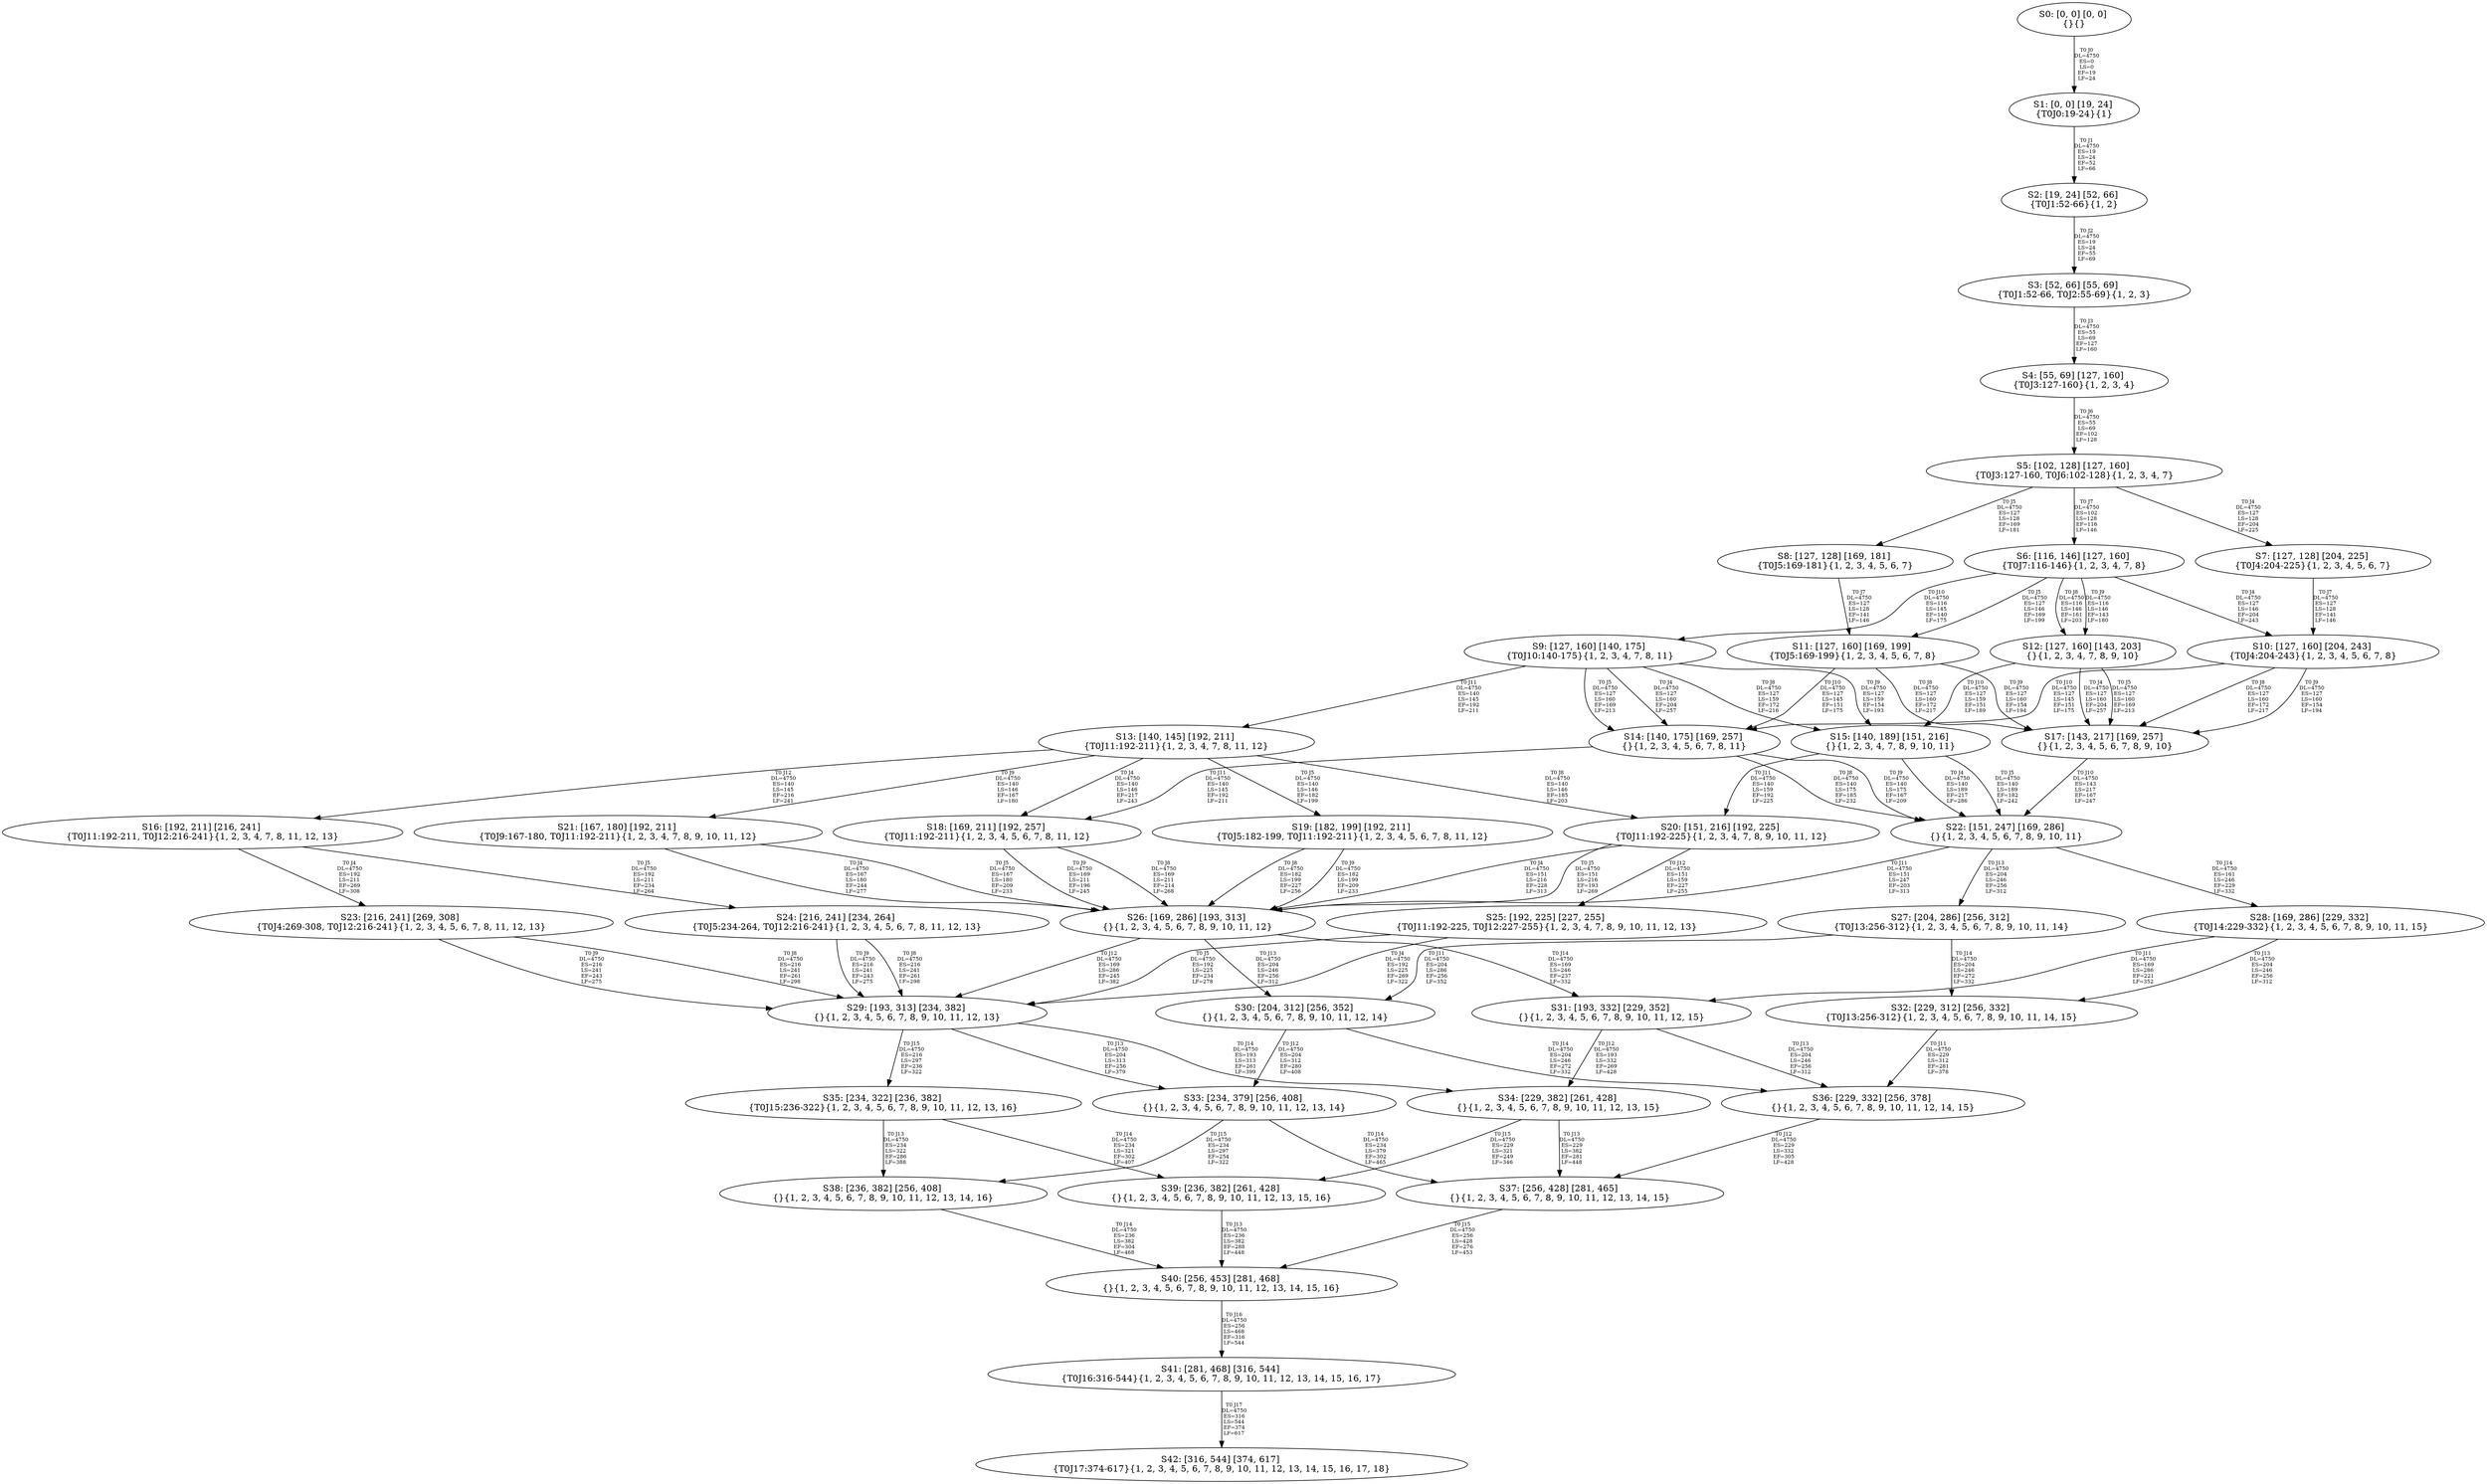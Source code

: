 digraph {
	S0[label="S0: [0, 0] [0, 0] \n{}{}"];
	S1[label="S1: [0, 0] [19, 24] \n{T0J0:19-24}{1}"];
	S2[label="S2: [19, 24] [52, 66] \n{T0J1:52-66}{1, 2}"];
	S3[label="S3: [52, 66] [55, 69] \n{T0J1:52-66, T0J2:55-69}{1, 2, 3}"];
	S4[label="S4: [55, 69] [127, 160] \n{T0J3:127-160}{1, 2, 3, 4}"];
	S5[label="S5: [102, 128] [127, 160] \n{T0J3:127-160, T0J6:102-128}{1, 2, 3, 4, 7}"];
	S6[label="S6: [116, 146] [127, 160] \n{T0J7:116-146}{1, 2, 3, 4, 7, 8}"];
	S7[label="S7: [127, 128] [204, 225] \n{T0J4:204-225}{1, 2, 3, 4, 5, 6, 7}"];
	S8[label="S8: [127, 128] [169, 181] \n{T0J5:169-181}{1, 2, 3, 4, 5, 6, 7}"];
	S9[label="S9: [127, 160] [140, 175] \n{T0J10:140-175}{1, 2, 3, 4, 7, 8, 11}"];
	S10[label="S10: [127, 160] [204, 243] \n{T0J4:204-243}{1, 2, 3, 4, 5, 6, 7, 8}"];
	S11[label="S11: [127, 160] [169, 199] \n{T0J5:169-199}{1, 2, 3, 4, 5, 6, 7, 8}"];
	S12[label="S12: [127, 160] [143, 203] \n{}{1, 2, 3, 4, 7, 8, 9, 10}"];
	S13[label="S13: [140, 145] [192, 211] \n{T0J11:192-211}{1, 2, 3, 4, 7, 8, 11, 12}"];
	S14[label="S14: [140, 175] [169, 257] \n{}{1, 2, 3, 4, 5, 6, 7, 8, 11}"];
	S15[label="S15: [140, 189] [151, 216] \n{}{1, 2, 3, 4, 7, 8, 9, 10, 11}"];
	S16[label="S16: [192, 211] [216, 241] \n{T0J11:192-211, T0J12:216-241}{1, 2, 3, 4, 7, 8, 11, 12, 13}"];
	S17[label="S17: [143, 217] [169, 257] \n{}{1, 2, 3, 4, 5, 6, 7, 8, 9, 10}"];
	S18[label="S18: [169, 211] [192, 257] \n{T0J11:192-211}{1, 2, 3, 4, 5, 6, 7, 8, 11, 12}"];
	S19[label="S19: [182, 199] [192, 211] \n{T0J5:182-199, T0J11:192-211}{1, 2, 3, 4, 5, 6, 7, 8, 11, 12}"];
	S20[label="S20: [151, 216] [192, 225] \n{T0J11:192-225}{1, 2, 3, 4, 7, 8, 9, 10, 11, 12}"];
	S21[label="S21: [167, 180] [192, 211] \n{T0J9:167-180, T0J11:192-211}{1, 2, 3, 4, 7, 8, 9, 10, 11, 12}"];
	S22[label="S22: [151, 247] [169, 286] \n{}{1, 2, 3, 4, 5, 6, 7, 8, 9, 10, 11}"];
	S23[label="S23: [216, 241] [269, 308] \n{T0J4:269-308, T0J12:216-241}{1, 2, 3, 4, 5, 6, 7, 8, 11, 12, 13}"];
	S24[label="S24: [216, 241] [234, 264] \n{T0J5:234-264, T0J12:216-241}{1, 2, 3, 4, 5, 6, 7, 8, 11, 12, 13}"];
	S25[label="S25: [192, 225] [227, 255] \n{T0J11:192-225, T0J12:227-255}{1, 2, 3, 4, 7, 8, 9, 10, 11, 12, 13}"];
	S26[label="S26: [169, 286] [193, 313] \n{}{1, 2, 3, 4, 5, 6, 7, 8, 9, 10, 11, 12}"];
	S27[label="S27: [204, 286] [256, 312] \n{T0J13:256-312}{1, 2, 3, 4, 5, 6, 7, 8, 9, 10, 11, 14}"];
	S28[label="S28: [169, 286] [229, 332] \n{T0J14:229-332}{1, 2, 3, 4, 5, 6, 7, 8, 9, 10, 11, 15}"];
	S29[label="S29: [193, 313] [234, 382] \n{}{1, 2, 3, 4, 5, 6, 7, 8, 9, 10, 11, 12, 13}"];
	S30[label="S30: [204, 312] [256, 352] \n{}{1, 2, 3, 4, 5, 6, 7, 8, 9, 10, 11, 12, 14}"];
	S31[label="S31: [193, 332] [229, 352] \n{}{1, 2, 3, 4, 5, 6, 7, 8, 9, 10, 11, 12, 15}"];
	S32[label="S32: [229, 312] [256, 332] \n{T0J13:256-312}{1, 2, 3, 4, 5, 6, 7, 8, 9, 10, 11, 14, 15}"];
	S33[label="S33: [234, 379] [256, 408] \n{}{1, 2, 3, 4, 5, 6, 7, 8, 9, 10, 11, 12, 13, 14}"];
	S34[label="S34: [229, 382] [261, 428] \n{}{1, 2, 3, 4, 5, 6, 7, 8, 9, 10, 11, 12, 13, 15}"];
	S35[label="S35: [234, 322] [236, 382] \n{T0J15:236-322}{1, 2, 3, 4, 5, 6, 7, 8, 9, 10, 11, 12, 13, 16}"];
	S36[label="S36: [229, 332] [256, 378] \n{}{1, 2, 3, 4, 5, 6, 7, 8, 9, 10, 11, 12, 14, 15}"];
	S37[label="S37: [256, 428] [281, 465] \n{}{1, 2, 3, 4, 5, 6, 7, 8, 9, 10, 11, 12, 13, 14, 15}"];
	S38[label="S38: [236, 382] [256, 408] \n{}{1, 2, 3, 4, 5, 6, 7, 8, 9, 10, 11, 12, 13, 14, 16}"];
	S39[label="S39: [236, 382] [261, 428] \n{}{1, 2, 3, 4, 5, 6, 7, 8, 9, 10, 11, 12, 13, 15, 16}"];
	S40[label="S40: [256, 453] [281, 468] \n{}{1, 2, 3, 4, 5, 6, 7, 8, 9, 10, 11, 12, 13, 14, 15, 16}"];
	S41[label="S41: [281, 468] [316, 544] \n{T0J16:316-544}{1, 2, 3, 4, 5, 6, 7, 8, 9, 10, 11, 12, 13, 14, 15, 16, 17}"];
	S42[label="S42: [316, 544] [374, 617] \n{T0J17:374-617}{1, 2, 3, 4, 5, 6, 7, 8, 9, 10, 11, 12, 13, 14, 15, 16, 17, 18}"];
	S0 -> S1[label="T0 J0\nDL=4750\nES=0\nLS=0\nEF=19\nLF=24",fontsize=8];
	S1 -> S2[label="T0 J1\nDL=4750\nES=19\nLS=24\nEF=52\nLF=66",fontsize=8];
	S2 -> S3[label="T0 J2\nDL=4750\nES=19\nLS=24\nEF=55\nLF=69",fontsize=8];
	S3 -> S4[label="T0 J3\nDL=4750\nES=55\nLS=69\nEF=127\nLF=160",fontsize=8];
	S4 -> S5[label="T0 J6\nDL=4750\nES=55\nLS=69\nEF=102\nLF=128",fontsize=8];
	S5 -> S7[label="T0 J4\nDL=4750\nES=127\nLS=128\nEF=204\nLF=225",fontsize=8];
	S5 -> S8[label="T0 J5\nDL=4750\nES=127\nLS=128\nEF=169\nLF=181",fontsize=8];
	S5 -> S6[label="T0 J7\nDL=4750\nES=102\nLS=128\nEF=116\nLF=146",fontsize=8];
	S6 -> S10[label="T0 J4\nDL=4750\nES=127\nLS=146\nEF=204\nLF=243",fontsize=8];
	S6 -> S11[label="T0 J5\nDL=4750\nES=127\nLS=146\nEF=169\nLF=199",fontsize=8];
	S6 -> S12[label="T0 J8\nDL=4750\nES=116\nLS=146\nEF=161\nLF=203",fontsize=8];
	S6 -> S12[label="T0 J9\nDL=4750\nES=116\nLS=146\nEF=143\nLF=180",fontsize=8];
	S6 -> S9[label="T0 J10\nDL=4750\nES=116\nLS=145\nEF=140\nLF=175",fontsize=8];
	S7 -> S10[label="T0 J7\nDL=4750\nES=127\nLS=128\nEF=141\nLF=146",fontsize=8];
	S8 -> S11[label="T0 J7\nDL=4750\nES=127\nLS=128\nEF=141\nLF=146",fontsize=8];
	S9 -> S14[label="T0 J4\nDL=4750\nES=127\nLS=160\nEF=204\nLF=257",fontsize=8];
	S9 -> S14[label="T0 J5\nDL=4750\nES=127\nLS=160\nEF=169\nLF=213",fontsize=8];
	S9 -> S15[label="T0 J8\nDL=4750\nES=127\nLS=159\nEF=172\nLF=216",fontsize=8];
	S9 -> S15[label="T0 J9\nDL=4750\nES=127\nLS=159\nEF=154\nLF=193",fontsize=8];
	S9 -> S13[label="T0 J11\nDL=4750\nES=140\nLS=145\nEF=192\nLF=211",fontsize=8];
	S10 -> S17[label="T0 J8\nDL=4750\nES=127\nLS=160\nEF=172\nLF=217",fontsize=8];
	S10 -> S17[label="T0 J9\nDL=4750\nES=127\nLS=160\nEF=154\nLF=194",fontsize=8];
	S10 -> S14[label="T0 J10\nDL=4750\nES=127\nLS=145\nEF=151\nLF=175",fontsize=8];
	S11 -> S17[label="T0 J8\nDL=4750\nES=127\nLS=160\nEF=172\nLF=217",fontsize=8];
	S11 -> S17[label="T0 J9\nDL=4750\nES=127\nLS=160\nEF=154\nLF=194",fontsize=8];
	S11 -> S14[label="T0 J10\nDL=4750\nES=127\nLS=145\nEF=151\nLF=175",fontsize=8];
	S12 -> S17[label="T0 J4\nDL=4750\nES=127\nLS=160\nEF=204\nLF=257",fontsize=8];
	S12 -> S17[label="T0 J5\nDL=4750\nES=127\nLS=160\nEF=169\nLF=213",fontsize=8];
	S12 -> S15[label="T0 J10\nDL=4750\nES=127\nLS=159\nEF=151\nLF=189",fontsize=8];
	S13 -> S18[label="T0 J4\nDL=4750\nES=140\nLS=146\nEF=217\nLF=243",fontsize=8];
	S13 -> S19[label="T0 J5\nDL=4750\nES=140\nLS=146\nEF=182\nLF=199",fontsize=8];
	S13 -> S20[label="T0 J8\nDL=4750\nES=140\nLS=146\nEF=185\nLF=203",fontsize=8];
	S13 -> S21[label="T0 J9\nDL=4750\nES=140\nLS=146\nEF=167\nLF=180",fontsize=8];
	S13 -> S16[label="T0 J12\nDL=4750\nES=140\nLS=145\nEF=216\nLF=241",fontsize=8];
	S14 -> S22[label="T0 J8\nDL=4750\nES=140\nLS=175\nEF=185\nLF=232",fontsize=8];
	S14 -> S22[label="T0 J9\nDL=4750\nES=140\nLS=175\nEF=167\nLF=209",fontsize=8];
	S14 -> S18[label="T0 J11\nDL=4750\nES=140\nLS=145\nEF=192\nLF=211",fontsize=8];
	S15 -> S22[label="T0 J4\nDL=4750\nES=140\nLS=189\nEF=217\nLF=286",fontsize=8];
	S15 -> S22[label="T0 J5\nDL=4750\nES=140\nLS=189\nEF=182\nLF=242",fontsize=8];
	S15 -> S20[label="T0 J11\nDL=4750\nES=140\nLS=159\nEF=192\nLF=225",fontsize=8];
	S16 -> S23[label="T0 J4\nDL=4750\nES=192\nLS=211\nEF=269\nLF=308",fontsize=8];
	S16 -> S24[label="T0 J5\nDL=4750\nES=192\nLS=211\nEF=234\nLF=264",fontsize=8];
	S17 -> S22[label="T0 J10\nDL=4750\nES=143\nLS=217\nEF=167\nLF=247",fontsize=8];
	S18 -> S26[label="T0 J8\nDL=4750\nES=169\nLS=211\nEF=214\nLF=268",fontsize=8];
	S18 -> S26[label="T0 J9\nDL=4750\nES=169\nLS=211\nEF=196\nLF=245",fontsize=8];
	S19 -> S26[label="T0 J8\nDL=4750\nES=182\nLS=199\nEF=227\nLF=256",fontsize=8];
	S19 -> S26[label="T0 J9\nDL=4750\nES=182\nLS=199\nEF=209\nLF=233",fontsize=8];
	S20 -> S26[label="T0 J4\nDL=4750\nES=151\nLS=216\nEF=228\nLF=313",fontsize=8];
	S20 -> S26[label="T0 J5\nDL=4750\nES=151\nLS=216\nEF=193\nLF=269",fontsize=8];
	S20 -> S25[label="T0 J12\nDL=4750\nES=151\nLS=159\nEF=227\nLF=255",fontsize=8];
	S21 -> S26[label="T0 J4\nDL=4750\nES=167\nLS=180\nEF=244\nLF=277",fontsize=8];
	S21 -> S26[label="T0 J5\nDL=4750\nES=167\nLS=180\nEF=209\nLF=233",fontsize=8];
	S22 -> S26[label="T0 J11\nDL=4750\nES=151\nLS=247\nEF=203\nLF=313",fontsize=8];
	S22 -> S27[label="T0 J13\nDL=4750\nES=204\nLS=246\nEF=256\nLF=312",fontsize=8];
	S22 -> S28[label="T0 J14\nDL=4750\nES=161\nLS=246\nEF=229\nLF=332",fontsize=8];
	S23 -> S29[label="T0 J8\nDL=4750\nES=216\nLS=241\nEF=261\nLF=298",fontsize=8];
	S23 -> S29[label="T0 J9\nDL=4750\nES=216\nLS=241\nEF=243\nLF=275",fontsize=8];
	S24 -> S29[label="T0 J8\nDL=4750\nES=216\nLS=241\nEF=261\nLF=298",fontsize=8];
	S24 -> S29[label="T0 J9\nDL=4750\nES=216\nLS=241\nEF=243\nLF=275",fontsize=8];
	S25 -> S29[label="T0 J4\nDL=4750\nES=192\nLS=225\nEF=269\nLF=322",fontsize=8];
	S25 -> S29[label="T0 J5\nDL=4750\nES=192\nLS=225\nEF=234\nLF=278",fontsize=8];
	S26 -> S29[label="T0 J12\nDL=4750\nES=169\nLS=286\nEF=245\nLF=382",fontsize=8];
	S26 -> S30[label="T0 J13\nDL=4750\nES=204\nLS=246\nEF=256\nLF=312",fontsize=8];
	S26 -> S31[label="T0 J14\nDL=4750\nES=169\nLS=246\nEF=237\nLF=332",fontsize=8];
	S27 -> S30[label="T0 J11\nDL=4750\nES=204\nLS=286\nEF=256\nLF=352",fontsize=8];
	S27 -> S32[label="T0 J14\nDL=4750\nES=204\nLS=246\nEF=272\nLF=332",fontsize=8];
	S28 -> S31[label="T0 J11\nDL=4750\nES=169\nLS=286\nEF=221\nLF=352",fontsize=8];
	S28 -> S32[label="T0 J13\nDL=4750\nES=204\nLS=246\nEF=256\nLF=312",fontsize=8];
	S29 -> S33[label="T0 J13\nDL=4750\nES=204\nLS=313\nEF=256\nLF=379",fontsize=8];
	S29 -> S34[label="T0 J14\nDL=4750\nES=193\nLS=313\nEF=261\nLF=399",fontsize=8];
	S29 -> S35[label="T0 J15\nDL=4750\nES=216\nLS=297\nEF=236\nLF=322",fontsize=8];
	S30 -> S33[label="T0 J12\nDL=4750\nES=204\nLS=312\nEF=280\nLF=408",fontsize=8];
	S30 -> S36[label="T0 J14\nDL=4750\nES=204\nLS=246\nEF=272\nLF=332",fontsize=8];
	S31 -> S34[label="T0 J12\nDL=4750\nES=193\nLS=332\nEF=269\nLF=428",fontsize=8];
	S31 -> S36[label="T0 J13\nDL=4750\nES=204\nLS=246\nEF=256\nLF=312",fontsize=8];
	S32 -> S36[label="T0 J11\nDL=4750\nES=229\nLS=312\nEF=281\nLF=378",fontsize=8];
	S33 -> S37[label="T0 J14\nDL=4750\nES=234\nLS=379\nEF=302\nLF=465",fontsize=8];
	S33 -> S38[label="T0 J15\nDL=4750\nES=234\nLS=297\nEF=254\nLF=322",fontsize=8];
	S34 -> S37[label="T0 J13\nDL=4750\nES=229\nLS=382\nEF=281\nLF=448",fontsize=8];
	S34 -> S39[label="T0 J15\nDL=4750\nES=229\nLS=321\nEF=249\nLF=346",fontsize=8];
	S35 -> S38[label="T0 J13\nDL=4750\nES=234\nLS=322\nEF=286\nLF=388",fontsize=8];
	S35 -> S39[label="T0 J14\nDL=4750\nES=234\nLS=321\nEF=302\nLF=407",fontsize=8];
	S36 -> S37[label="T0 J12\nDL=4750\nES=229\nLS=332\nEF=305\nLF=428",fontsize=8];
	S37 -> S40[label="T0 J15\nDL=4750\nES=256\nLS=428\nEF=276\nLF=453",fontsize=8];
	S38 -> S40[label="T0 J14\nDL=4750\nES=236\nLS=382\nEF=304\nLF=468",fontsize=8];
	S39 -> S40[label="T0 J13\nDL=4750\nES=236\nLS=382\nEF=288\nLF=448",fontsize=8];
	S40 -> S41[label="T0 J16\nDL=4750\nES=256\nLS=468\nEF=316\nLF=544",fontsize=8];
	S41 -> S42[label="T0 J17\nDL=4750\nES=316\nLS=544\nEF=374\nLF=617",fontsize=8];
}
